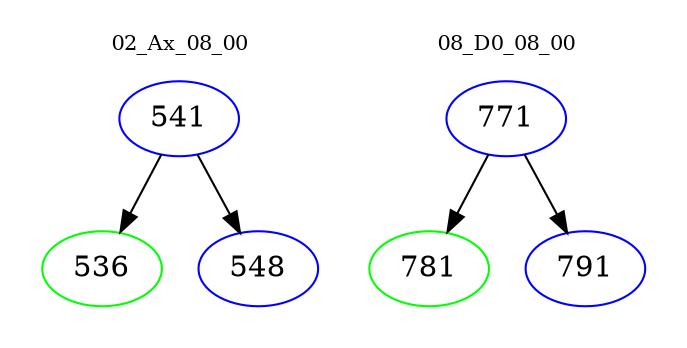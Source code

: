 digraph{
subgraph cluster_0 {
color = white
label = "02_Ax_08_00";
fontsize=10;
T0_541 [label="541", color="blue"]
T0_541 -> T0_536 [color="black"]
T0_536 [label="536", color="green"]
T0_541 -> T0_548 [color="black"]
T0_548 [label="548", color="blue"]
}
subgraph cluster_1 {
color = white
label = "08_D0_08_00";
fontsize=10;
T1_771 [label="771", color="blue"]
T1_771 -> T1_781 [color="black"]
T1_781 [label="781", color="green"]
T1_771 -> T1_791 [color="black"]
T1_791 [label="791", color="blue"]
}
}
